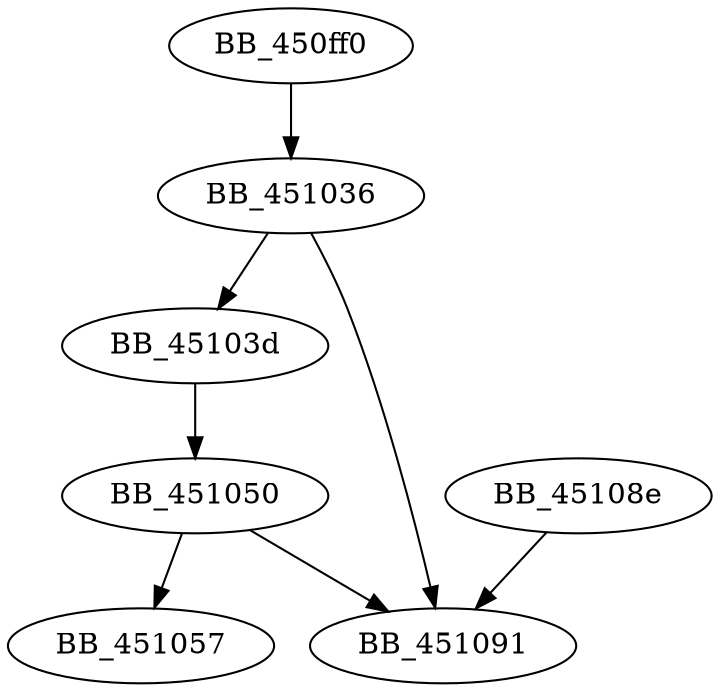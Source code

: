 DiGraph sub_450FF0{
BB_450ff0->BB_451036
BB_451036->BB_45103d
BB_451036->BB_451091
BB_45103d->BB_451050
BB_451050->BB_451057
BB_451050->BB_451091
BB_45108e->BB_451091
}
